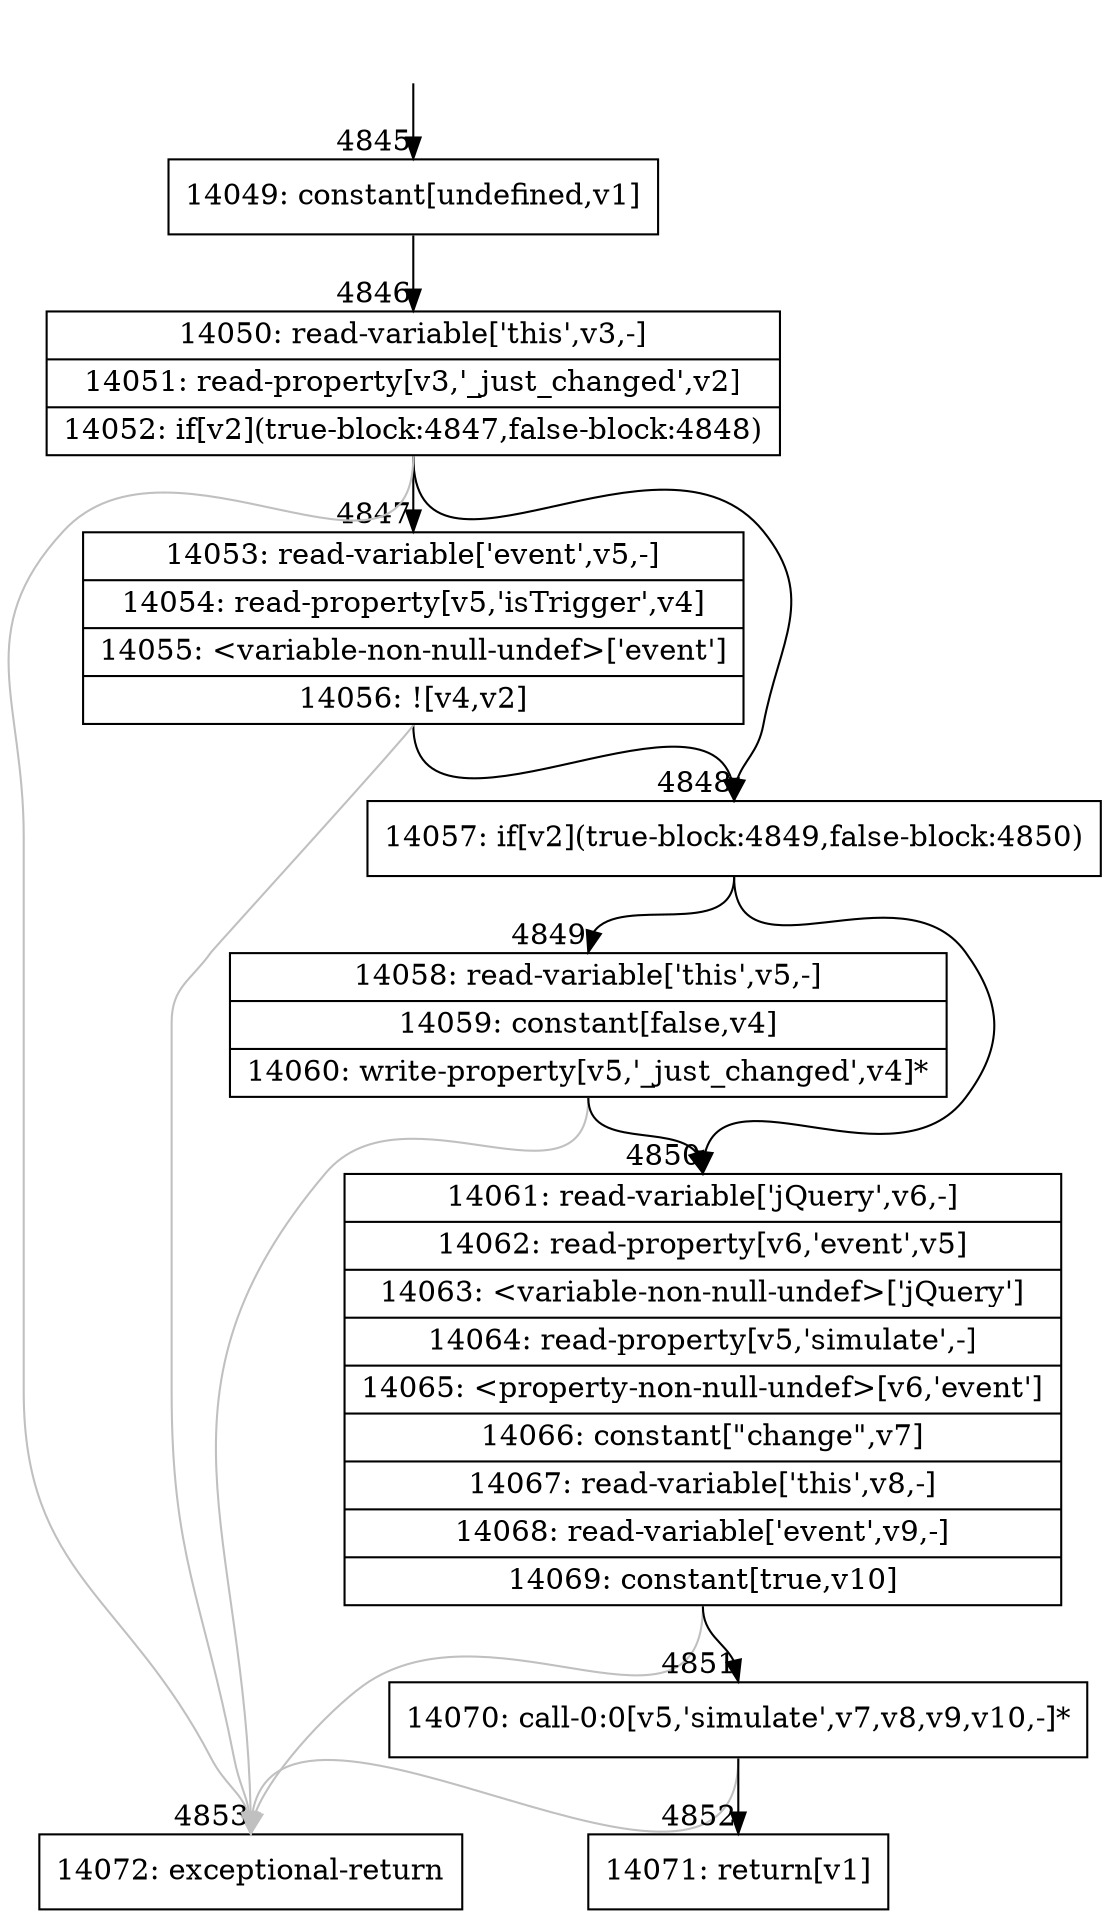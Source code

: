 digraph {
rankdir="TD"
BB_entry306[shape=none,label=""];
BB_entry306 -> BB4845 [tailport=s, headport=n, headlabel="    4845"]
BB4845 [shape=record label="{14049: constant[undefined,v1]}" ] 
BB4845 -> BB4846 [tailport=s, headport=n, headlabel="      4846"]
BB4846 [shape=record label="{14050: read-variable['this',v3,-]|14051: read-property[v3,'_just_changed',v2]|14052: if[v2](true-block:4847,false-block:4848)}" ] 
BB4846 -> BB4848 [tailport=s, headport=n, headlabel="      4848"]
BB4846 -> BB4847 [tailport=s, headport=n, headlabel="      4847"]
BB4846 -> BB4853 [tailport=s, headport=n, color=gray, headlabel="      4853"]
BB4847 [shape=record label="{14053: read-variable['event',v5,-]|14054: read-property[v5,'isTrigger',v4]|14055: \<variable-non-null-undef\>['event']|14056: ![v4,v2]}" ] 
BB4847 -> BB4848 [tailport=s, headport=n]
BB4847 -> BB4853 [tailport=s, headport=n, color=gray]
BB4848 [shape=record label="{14057: if[v2](true-block:4849,false-block:4850)}" ] 
BB4848 -> BB4849 [tailport=s, headport=n, headlabel="      4849"]
BB4848 -> BB4850 [tailport=s, headport=n, headlabel="      4850"]
BB4849 [shape=record label="{14058: read-variable['this',v5,-]|14059: constant[false,v4]|14060: write-property[v5,'_just_changed',v4]*}" ] 
BB4849 -> BB4850 [tailport=s, headport=n]
BB4849 -> BB4853 [tailport=s, headport=n, color=gray]
BB4850 [shape=record label="{14061: read-variable['jQuery',v6,-]|14062: read-property[v6,'event',v5]|14063: \<variable-non-null-undef\>['jQuery']|14064: read-property[v5,'simulate',-]|14065: \<property-non-null-undef\>[v6,'event']|14066: constant[\"change\",v7]|14067: read-variable['this',v8,-]|14068: read-variable['event',v9,-]|14069: constant[true,v10]}" ] 
BB4850 -> BB4851 [tailport=s, headport=n, headlabel="      4851"]
BB4850 -> BB4853 [tailport=s, headport=n, color=gray]
BB4851 [shape=record label="{14070: call-0:0[v5,'simulate',v7,v8,v9,v10,-]*}" ] 
BB4851 -> BB4852 [tailport=s, headport=n, headlabel="      4852"]
BB4851 -> BB4853 [tailport=s, headport=n, color=gray]
BB4852 [shape=record label="{14071: return[v1]}" ] 
BB4853 [shape=record label="{14072: exceptional-return}" ] 
}
